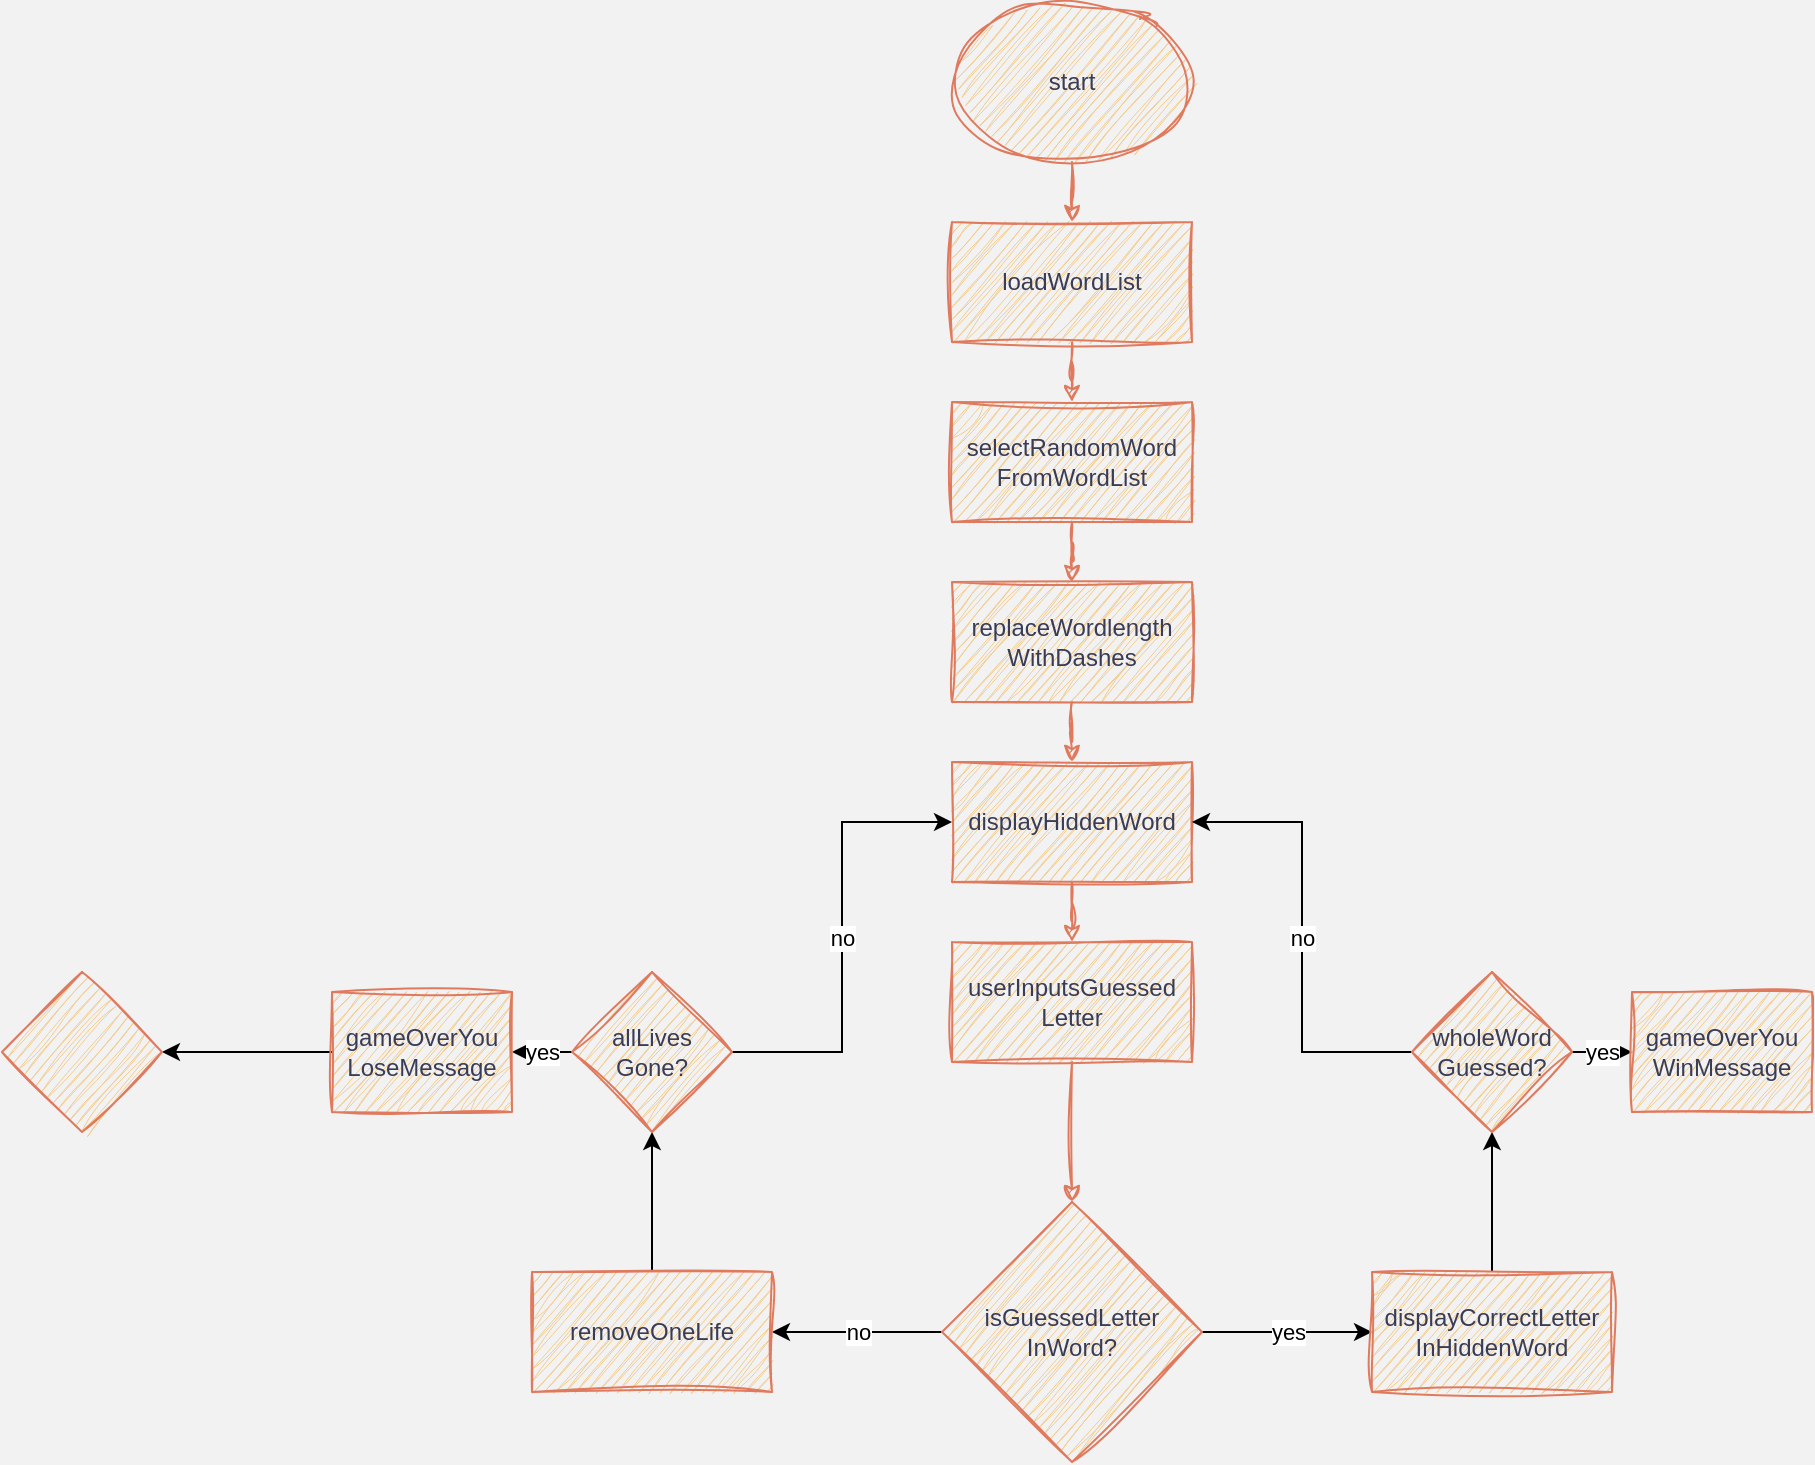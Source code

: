 <mxfile version="24.7.17">
  <diagram name="Page-1" id="c7488fd3-1785-93aa-aadb-54a6760d102a">
    <mxGraphModel dx="906" dy="491" grid="1" gridSize="10" guides="1" tooltips="1" connect="1" arrows="1" fold="1" page="1" pageScale="1" pageWidth="1100" pageHeight="850" background="#F2F2F2" math="0" shadow="0">
      <root>
        <mxCell id="0" />
        <mxCell id="1" parent="0" />
        <mxCell id="aYOBpRjscLfbMqZAKUOx-3" value="" style="edgeStyle=orthogonalEdgeStyle;rounded=0;orthogonalLoop=1;jettySize=auto;html=1;sketch=1;curveFitting=1;jiggle=2;labelBackgroundColor=none;strokeColor=#E07A5F;fontColor=default;" edge="1" parent="1" source="aYOBpRjscLfbMqZAKUOx-1" target="aYOBpRjscLfbMqZAKUOx-2">
          <mxGeometry relative="1" as="geometry" />
        </mxCell>
        <mxCell id="aYOBpRjscLfbMqZAKUOx-1" value="start" style="ellipse;whiteSpace=wrap;html=1;sketch=1;curveFitting=1;jiggle=2;labelBackgroundColor=none;fillColor=#F2CC8F;strokeColor=#E07A5F;fontColor=#393C56;" vertex="1" parent="1">
          <mxGeometry x="500" y="70" width="120" height="80" as="geometry" />
        </mxCell>
        <mxCell id="aYOBpRjscLfbMqZAKUOx-6" value="" style="edgeStyle=orthogonalEdgeStyle;rounded=0;orthogonalLoop=1;jettySize=auto;html=1;sketch=1;curveFitting=1;jiggle=2;labelBackgroundColor=none;strokeColor=#E07A5F;fontColor=default;" edge="1" parent="1" source="aYOBpRjscLfbMqZAKUOx-2" target="aYOBpRjscLfbMqZAKUOx-4">
          <mxGeometry relative="1" as="geometry" />
        </mxCell>
        <mxCell id="aYOBpRjscLfbMqZAKUOx-2" value="loadWordList" style="rounded=0;whiteSpace=wrap;html=1;sketch=1;curveFitting=1;jiggle=2;labelBackgroundColor=none;fillColor=#F2CC8F;strokeColor=#E07A5F;fontColor=#393C56;" vertex="1" parent="1">
          <mxGeometry x="500" y="180" width="120" height="60" as="geometry" />
        </mxCell>
        <mxCell id="aYOBpRjscLfbMqZAKUOx-8" value="" style="edgeStyle=orthogonalEdgeStyle;rounded=0;orthogonalLoop=1;jettySize=auto;html=1;sketch=1;curveFitting=1;jiggle=2;labelBackgroundColor=none;strokeColor=#E07A5F;fontColor=default;" edge="1" parent="1" source="aYOBpRjscLfbMqZAKUOx-4" target="aYOBpRjscLfbMqZAKUOx-7">
          <mxGeometry relative="1" as="geometry" />
        </mxCell>
        <mxCell id="aYOBpRjscLfbMqZAKUOx-4" value="selectRandomWord&lt;div&gt;FromWordList&lt;/div&gt;" style="rounded=0;whiteSpace=wrap;html=1;sketch=1;curveFitting=1;jiggle=2;labelBackgroundColor=none;fillColor=#F2CC8F;strokeColor=#E07A5F;fontColor=#393C56;" vertex="1" parent="1">
          <mxGeometry x="500" y="270" width="120" height="60" as="geometry" />
        </mxCell>
        <mxCell id="aYOBpRjscLfbMqZAKUOx-10" value="" style="edgeStyle=orthogonalEdgeStyle;rounded=0;orthogonalLoop=1;jettySize=auto;html=1;sketch=1;curveFitting=1;jiggle=2;labelBackgroundColor=none;strokeColor=#E07A5F;fontColor=default;" edge="1" parent="1" source="aYOBpRjscLfbMqZAKUOx-7" target="aYOBpRjscLfbMqZAKUOx-9">
          <mxGeometry relative="1" as="geometry" />
        </mxCell>
        <mxCell id="aYOBpRjscLfbMqZAKUOx-7" value="replaceWordlength&lt;div&gt;WithDashes&lt;/div&gt;" style="whiteSpace=wrap;html=1;rounded=0;sketch=1;curveFitting=1;jiggle=2;labelBackgroundColor=none;fillColor=#F2CC8F;strokeColor=#E07A5F;fontColor=#393C56;" vertex="1" parent="1">
          <mxGeometry x="500" y="360" width="120" height="60" as="geometry" />
        </mxCell>
        <mxCell id="aYOBpRjscLfbMqZAKUOx-12" value="" style="edgeStyle=orthogonalEdgeStyle;rounded=0;orthogonalLoop=1;jettySize=auto;html=1;sketch=1;curveFitting=1;jiggle=2;labelBackgroundColor=none;strokeColor=#E07A5F;fontColor=default;" edge="1" parent="1" source="aYOBpRjscLfbMqZAKUOx-9" target="aYOBpRjscLfbMqZAKUOx-11">
          <mxGeometry relative="1" as="geometry" />
        </mxCell>
        <mxCell id="aYOBpRjscLfbMqZAKUOx-9" value="displayHiddenWord" style="whiteSpace=wrap;html=1;rounded=0;sketch=1;curveFitting=1;jiggle=2;labelBackgroundColor=none;fillColor=#F2CC8F;strokeColor=#E07A5F;fontColor=#393C56;" vertex="1" parent="1">
          <mxGeometry x="500" y="450" width="120" height="60" as="geometry" />
        </mxCell>
        <mxCell id="aYOBpRjscLfbMqZAKUOx-14" value="" style="edgeStyle=orthogonalEdgeStyle;rounded=0;orthogonalLoop=1;jettySize=auto;html=1;sketch=1;curveFitting=1;jiggle=2;labelBackgroundColor=none;strokeColor=#E07A5F;fontColor=default;" edge="1" parent="1" source="aYOBpRjscLfbMqZAKUOx-11" target="aYOBpRjscLfbMqZAKUOx-13">
          <mxGeometry relative="1" as="geometry" />
        </mxCell>
        <mxCell id="aYOBpRjscLfbMqZAKUOx-11" value="userInputsGuessed&lt;div&gt;Letter&lt;/div&gt;" style="whiteSpace=wrap;html=1;rounded=0;sketch=1;curveFitting=1;jiggle=2;labelBackgroundColor=none;fillColor=#F2CC8F;strokeColor=#E07A5F;fontColor=#393C56;" vertex="1" parent="1">
          <mxGeometry x="500" y="540" width="120" height="60" as="geometry" />
        </mxCell>
        <mxCell id="aYOBpRjscLfbMqZAKUOx-20" value="yes" style="edgeStyle=orthogonalEdgeStyle;rounded=0;orthogonalLoop=1;jettySize=auto;html=1;" edge="1" parent="1" source="aYOBpRjscLfbMqZAKUOx-13" target="aYOBpRjscLfbMqZAKUOx-19">
          <mxGeometry relative="1" as="geometry" />
        </mxCell>
        <mxCell id="aYOBpRjscLfbMqZAKUOx-22" value="no" style="edgeStyle=orthogonalEdgeStyle;rounded=0;orthogonalLoop=1;jettySize=auto;html=1;" edge="1" parent="1" source="aYOBpRjscLfbMqZAKUOx-13" target="aYOBpRjscLfbMqZAKUOx-21">
          <mxGeometry relative="1" as="geometry" />
        </mxCell>
        <mxCell id="aYOBpRjscLfbMqZAKUOx-13" value="isGuessedLetter&lt;div&gt;InWord?&lt;/div&gt;" style="rhombus;whiteSpace=wrap;html=1;rounded=0;sketch=1;curveFitting=1;jiggle=2;labelBackgroundColor=none;fillColor=#F2CC8F;strokeColor=#E07A5F;fontColor=#393C56;" vertex="1" parent="1">
          <mxGeometry x="495" y="670" width="130" height="130" as="geometry" />
        </mxCell>
        <mxCell id="aYOBpRjscLfbMqZAKUOx-29" value="" style="edgeStyle=orthogonalEdgeStyle;rounded=0;orthogonalLoop=1;jettySize=auto;html=1;" edge="1" parent="1" source="aYOBpRjscLfbMqZAKUOx-19" target="aYOBpRjscLfbMqZAKUOx-28">
          <mxGeometry relative="1" as="geometry" />
        </mxCell>
        <mxCell id="aYOBpRjscLfbMqZAKUOx-19" value="displayCorrectLetter&lt;div&gt;InHiddenWord&lt;/div&gt;" style="whiteSpace=wrap;html=1;fillColor=#F2CC8F;strokeColor=#E07A5F;fontColor=#393C56;rounded=0;sketch=1;curveFitting=1;jiggle=2;labelBackgroundColor=none;" vertex="1" parent="1">
          <mxGeometry x="710" y="705" width="120" height="60" as="geometry" />
        </mxCell>
        <mxCell id="aYOBpRjscLfbMqZAKUOx-24" value="" style="edgeStyle=orthogonalEdgeStyle;rounded=0;orthogonalLoop=1;jettySize=auto;html=1;" edge="1" parent="1" source="aYOBpRjscLfbMqZAKUOx-21" target="aYOBpRjscLfbMqZAKUOx-23">
          <mxGeometry relative="1" as="geometry" />
        </mxCell>
        <mxCell id="aYOBpRjscLfbMqZAKUOx-21" value="removeOneLife" style="whiteSpace=wrap;html=1;fillColor=#F2CC8F;strokeColor=#E07A5F;fontColor=#393C56;rounded=0;sketch=1;curveFitting=1;jiggle=2;labelBackgroundColor=none;" vertex="1" parent="1">
          <mxGeometry x="290" y="705" width="120" height="60" as="geometry" />
        </mxCell>
        <mxCell id="aYOBpRjscLfbMqZAKUOx-26" value="yes" style="edgeStyle=orthogonalEdgeStyle;rounded=0;orthogonalLoop=1;jettySize=auto;html=1;" edge="1" parent="1" source="aYOBpRjscLfbMqZAKUOx-23" target="aYOBpRjscLfbMqZAKUOx-25">
          <mxGeometry relative="1" as="geometry" />
        </mxCell>
        <mxCell id="aYOBpRjscLfbMqZAKUOx-27" value="no" style="edgeStyle=orthogonalEdgeStyle;rounded=0;orthogonalLoop=1;jettySize=auto;html=1;exitX=1;exitY=0.5;exitDx=0;exitDy=0;entryX=0;entryY=0.5;entryDx=0;entryDy=0;" edge="1" parent="1" source="aYOBpRjscLfbMqZAKUOx-23" target="aYOBpRjscLfbMqZAKUOx-9">
          <mxGeometry relative="1" as="geometry" />
        </mxCell>
        <mxCell id="aYOBpRjscLfbMqZAKUOx-23" value="allLives&lt;div&gt;Gone?&lt;/div&gt;" style="rhombus;whiteSpace=wrap;html=1;fillColor=#F2CC8F;strokeColor=#E07A5F;fontColor=#393C56;rounded=0;sketch=1;curveFitting=1;jiggle=2;labelBackgroundColor=none;" vertex="1" parent="1">
          <mxGeometry x="310" y="555" width="80" height="80" as="geometry" />
        </mxCell>
        <mxCell id="aYOBpRjscLfbMqZAKUOx-34" value="" style="edgeStyle=orthogonalEdgeStyle;rounded=0;orthogonalLoop=1;jettySize=auto;html=1;" edge="1" parent="1" source="aYOBpRjscLfbMqZAKUOx-25" target="aYOBpRjscLfbMqZAKUOx-33">
          <mxGeometry relative="1" as="geometry" />
        </mxCell>
        <mxCell id="aYOBpRjscLfbMqZAKUOx-25" value="gameOverYou&lt;div&gt;LoseMessage&lt;/div&gt;" style="whiteSpace=wrap;html=1;fillColor=#F2CC8F;strokeColor=#E07A5F;fontColor=#393C56;rounded=0;sketch=1;curveFitting=1;jiggle=2;labelBackgroundColor=none;" vertex="1" parent="1">
          <mxGeometry x="190" y="565" width="90" height="60" as="geometry" />
        </mxCell>
        <mxCell id="aYOBpRjscLfbMqZAKUOx-30" value="no" style="edgeStyle=orthogonalEdgeStyle;rounded=0;orthogonalLoop=1;jettySize=auto;html=1;exitX=0;exitY=0.5;exitDx=0;exitDy=0;entryX=1;entryY=0.5;entryDx=0;entryDy=0;" edge="1" parent="1" source="aYOBpRjscLfbMqZAKUOx-28" target="aYOBpRjscLfbMqZAKUOx-9">
          <mxGeometry relative="1" as="geometry" />
        </mxCell>
        <mxCell id="aYOBpRjscLfbMqZAKUOx-32" value="yes" style="edgeStyle=orthogonalEdgeStyle;rounded=0;orthogonalLoop=1;jettySize=auto;html=1;" edge="1" parent="1" source="aYOBpRjscLfbMqZAKUOx-28" target="aYOBpRjscLfbMqZAKUOx-31">
          <mxGeometry relative="1" as="geometry" />
        </mxCell>
        <mxCell id="aYOBpRjscLfbMqZAKUOx-28" value="wholeWord&lt;div&gt;Guessed?&lt;/div&gt;" style="rhombus;whiteSpace=wrap;html=1;fillColor=#F2CC8F;strokeColor=#E07A5F;fontColor=#393C56;rounded=0;sketch=1;curveFitting=1;jiggle=2;labelBackgroundColor=none;" vertex="1" parent="1">
          <mxGeometry x="730" y="555" width="80" height="80" as="geometry" />
        </mxCell>
        <mxCell id="aYOBpRjscLfbMqZAKUOx-31" value="gameOverYou&lt;div&gt;WinMessage&lt;/div&gt;" style="whiteSpace=wrap;html=1;fillColor=#F2CC8F;strokeColor=#E07A5F;fontColor=#393C56;rounded=0;sketch=1;curveFitting=1;jiggle=2;labelBackgroundColor=none;" vertex="1" parent="1">
          <mxGeometry x="840" y="565" width="90" height="60" as="geometry" />
        </mxCell>
        <mxCell id="aYOBpRjscLfbMqZAKUOx-33" value="" style="rhombus;whiteSpace=wrap;html=1;fillColor=#F2CC8F;strokeColor=#E07A5F;fontColor=#393C56;rounded=0;sketch=1;curveFitting=1;jiggle=2;labelBackgroundColor=none;" vertex="1" parent="1">
          <mxGeometry x="25" y="555" width="80" height="80" as="geometry" />
        </mxCell>
      </root>
    </mxGraphModel>
  </diagram>
</mxfile>

